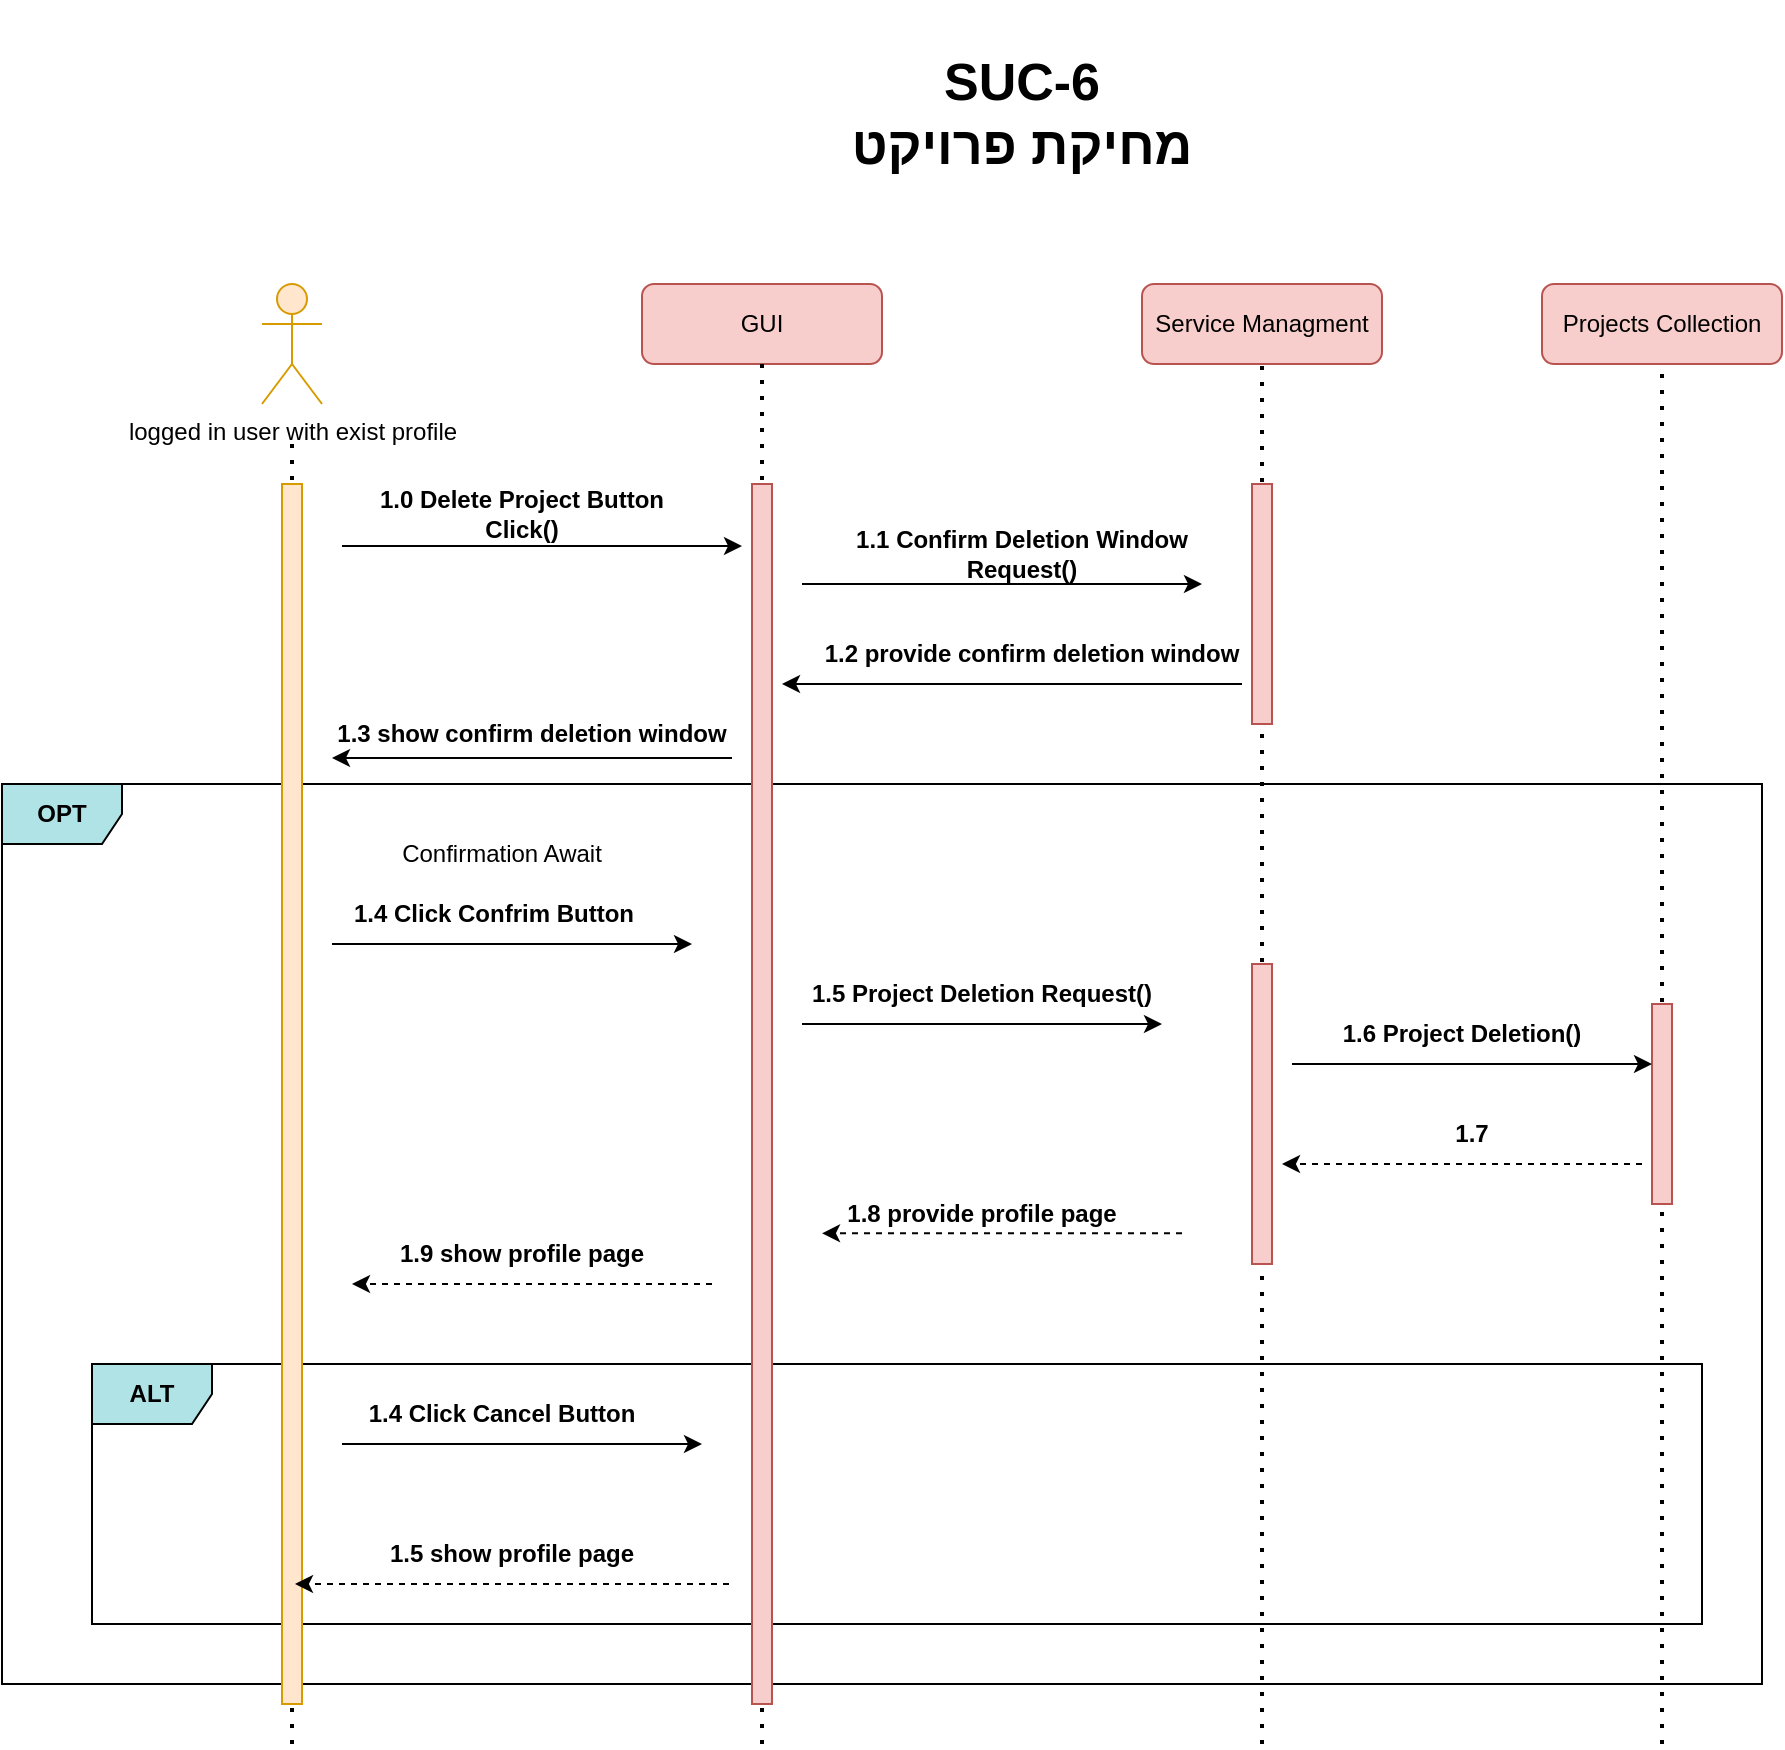 <mxfile version="15.4.0" type="device"><diagram id="BJJHYNnrvqmTKg81b539" name="Page-1"><mxGraphModel dx="1675" dy="-8367" grid="1" gridSize="10" guides="1" tooltips="1" connect="1" arrows="1" fold="1" page="1" pageScale="1" pageWidth="827" pageHeight="1169" math="0" shadow="0"><root><mxCell id="0"/><mxCell id="1" parent="0"/><mxCell id="NpmzvNHopQAXQ78JtSv9-1" value="&lt;b&gt;ALT&lt;/b&gt;" style="shape=umlFrame;whiteSpace=wrap;html=1;rounded=0;shadow=0;glass=0;sketch=0;fontSize=12;strokeColor=#000000;fillColor=#b0e3e6;" parent="1" vertex="1"><mxGeometry x="-295" y="10100" width="805" height="130" as="geometry"/></mxCell><mxCell id="NpmzvNHopQAXQ78JtSv9-2" value="&lt;b&gt;OPT&lt;/b&gt;" style="shape=umlFrame;whiteSpace=wrap;html=1;rounded=0;shadow=0;glass=0;sketch=0;fontSize=12;strokeColor=#000000;fillColor=#b0e3e6;" parent="1" vertex="1"><mxGeometry x="-340" y="9810" width="880" height="450" as="geometry"/></mxCell><mxCell id="NpmzvNHopQAXQ78JtSv9-3" value="Service Managment" style="rounded=1;whiteSpace=wrap;html=1;fillColor=#f8cecc;strokeColor=#b85450;" parent="1" vertex="1"><mxGeometry x="230" y="9560" width="120" height="40" as="geometry"/></mxCell><mxCell id="NpmzvNHopQAXQ78JtSv9-4" value="logged in user with exist profile" style="shape=umlActor;verticalLabelPosition=bottom;verticalAlign=top;html=1;outlineConnect=0;fillColor=#ffe6cc;strokeColor=#d79b00;" parent="1" vertex="1"><mxGeometry x="-210" y="9560" width="30" height="60" as="geometry"/></mxCell><mxCell id="NpmzvNHopQAXQ78JtSv9-5" value="Projects Collection" style="rounded=1;whiteSpace=wrap;html=1;fillColor=#f8cecc;strokeColor=#b85450;" parent="1" vertex="1"><mxGeometry x="430" y="9560" width="120" height="40" as="geometry"/></mxCell><mxCell id="NpmzvNHopQAXQ78JtSv9-6" value="&lt;p class=&quot;MsoNormal&quot; dir=&quot;RTL&quot;&gt;&lt;span lang=&quot;AZ-LATIN&quot; dir=&quot;LTR&quot;&gt;SUC-6&lt;/span&gt;&lt;span dir=&quot;RTL&quot;&gt;&lt;/span&gt;&lt;span dir=&quot;RTL&quot;&gt;&lt;/span&gt;&lt;span lang=&quot;HE&quot; style=&quot;font-family: &amp;#34;david&amp;#34; , sans-serif&quot;&gt;&lt;span dir=&quot;RTL&quot;&gt;&lt;/span&gt;&lt;span dir=&quot;RTL&quot;&gt;&lt;/span&gt;&lt;br/&gt;מחיקת פרויקט&lt;/span&gt;&lt;/p&gt;" style="text;html=1;strokeColor=none;fillColor=none;align=center;verticalAlign=middle;whiteSpace=wrap;rounded=0;fontStyle=1;fontSize=26;" parent="1" vertex="1"><mxGeometry x="21.25" y="9450" width="297.5" height="50" as="geometry"/></mxCell><mxCell id="NpmzvNHopQAXQ78JtSv9-7" value="" style="endArrow=none;dashed=1;html=1;dashPattern=1 3;strokeWidth=2;rounded=0;fontSize=14;entryX=0.5;entryY=1;entryDx=0;entryDy=0;startArrow=none;" parent="1" source="NpmzvNHopQAXQ78JtSv9-25" target="NpmzvNHopQAXQ78JtSv9-3" edge="1"><mxGeometry width="50" height="50" relative="1" as="geometry"><mxPoint x="290" y="10230" as="sourcePoint"/><mxPoint x="340" y="9740" as="targetPoint"/></mxGeometry></mxCell><mxCell id="NpmzvNHopQAXQ78JtSv9-8" value="" style="endArrow=none;dashed=1;html=1;dashPattern=1 3;strokeWidth=2;rounded=0;fontSize=14;entryX=0.5;entryY=1;entryDx=0;entryDy=0;startArrow=none;" parent="1" source="NpmzvNHopQAXQ78JtSv9-14" target="NpmzvNHopQAXQ78JtSv9-5" edge="1"><mxGeometry width="50" height="50" relative="1" as="geometry"><mxPoint x="490" y="10240" as="sourcePoint"/><mxPoint x="480" y="9690" as="targetPoint"/></mxGeometry></mxCell><mxCell id="NpmzvNHopQAXQ78JtSv9-9" value="" style="endArrow=none;dashed=1;html=1;dashPattern=1 3;strokeWidth=2;rounded=0;fontSize=14;startArrow=none;" parent="1" edge="1"><mxGeometry width="50" height="50" relative="1" as="geometry"><mxPoint x="-195.0" y="10290" as="sourcePoint"/><mxPoint x="-195.0" y="9640" as="targetPoint"/></mxGeometry></mxCell><mxCell id="NpmzvNHopQAXQ78JtSv9-10" value="" style="html=1;points=[];perimeter=orthogonalPerimeter;fontSize=14;fillColor=#ffe6cc;strokeColor=#d79b00;perimeterSpacing=1;rounded=0;shadow=0;glass=0;sketch=0;" parent="1" vertex="1"><mxGeometry x="-200" y="9660" width="10" height="610" as="geometry"/></mxCell><mxCell id="NpmzvNHopQAXQ78JtSv9-11" value="" style="html=1;points=[];perimeter=orthogonalPerimeter;fontSize=14;fillColor=#f8cecc;strokeColor=#b85450;perimeterSpacing=1;rounded=0;shadow=0;glass=0;sketch=0;" parent="1" vertex="1"><mxGeometry x="285" y="9660" width="10" height="120" as="geometry"/></mxCell><mxCell id="NpmzvNHopQAXQ78JtSv9-12" value="" style="endArrow=classic;html=1;rounded=0;fontSize=14;" parent="1" edge="1"><mxGeometry width="50" height="50" relative="1" as="geometry"><mxPoint x="-170.0" y="9691" as="sourcePoint"/><mxPoint x="30" y="9691" as="targetPoint"/></mxGeometry></mxCell><mxCell id="NpmzvNHopQAXQ78JtSv9-13" value="&lt;font style=&quot;font-size: 12px&quot;&gt;1.0 Delete Project Button Click()&lt;/font&gt;" style="text;html=1;strokeColor=none;fillColor=none;align=center;verticalAlign=middle;whiteSpace=wrap;rounded=0;shadow=0;glass=0;sketch=0;fontSize=12;fontStyle=1" parent="1" vertex="1"><mxGeometry x="-170" y="9670" width="180" height="10" as="geometry"/></mxCell><mxCell id="NpmzvNHopQAXQ78JtSv9-14" value="" style="html=1;points=[];perimeter=orthogonalPerimeter;fontSize=14;fillColor=#f8cecc;strokeColor=#b85450;perimeterSpacing=1;rounded=0;shadow=0;glass=0;sketch=0;" parent="1" vertex="1"><mxGeometry x="485" y="9920" width="10" height="100" as="geometry"/></mxCell><mxCell id="NpmzvNHopQAXQ78JtSv9-15" value="" style="endArrow=none;dashed=1;html=1;dashPattern=1 3;strokeWidth=2;rounded=0;fontSize=14;entryX=0.5;entryY=1;entryDx=0;entryDy=0;startArrow=none;" parent="1" target="NpmzvNHopQAXQ78JtSv9-14" edge="1"><mxGeometry width="50" height="50" relative="1" as="geometry"><mxPoint x="490" y="10290" as="sourcePoint"/><mxPoint x="475" y="9539" as="targetPoint"/></mxGeometry></mxCell><mxCell id="NpmzvNHopQAXQ78JtSv9-16" value="GUI" style="rounded=1;whiteSpace=wrap;html=1;fillColor=#f8cecc;strokeColor=#b85450;" parent="1" vertex="1"><mxGeometry x="-20" y="9560" width="120" height="40" as="geometry"/></mxCell><mxCell id="NpmzvNHopQAXQ78JtSv9-17" value="" style="endArrow=none;dashed=1;html=1;dashPattern=1 3;strokeWidth=2;rounded=0;fontSize=14;startArrow=none;" parent="1" target="NpmzvNHopQAXQ78JtSv9-16" edge="1"><mxGeometry width="50" height="50" relative="1" as="geometry"><mxPoint x="40" y="10290" as="sourcePoint"/><mxPoint x="-130" y="9680" as="targetPoint"/></mxGeometry></mxCell><mxCell id="NpmzvNHopQAXQ78JtSv9-18" value="" style="html=1;points=[];perimeter=orthogonalPerimeter;fontSize=14;fillColor=#f8cecc;strokeColor=#b85450;perimeterSpacing=1;rounded=0;shadow=0;glass=0;sketch=0;" parent="1" vertex="1"><mxGeometry x="35" y="9660" width="10" height="610" as="geometry"/></mxCell><mxCell id="NpmzvNHopQAXQ78JtSv9-19" value="" style="endArrow=classic;html=1;rounded=0;fontSize=14;" parent="1" edge="1"><mxGeometry width="50" height="50" relative="1" as="geometry"><mxPoint x="60" y="9710" as="sourcePoint"/><mxPoint x="260" y="9710" as="targetPoint"/></mxGeometry></mxCell><mxCell id="NpmzvNHopQAXQ78JtSv9-20" value="&lt;font style=&quot;font-size: 12px&quot;&gt;1.1 Confirm Deletion Window Request()&lt;/font&gt;" style="text;html=1;strokeColor=none;fillColor=none;align=center;verticalAlign=middle;whiteSpace=wrap;rounded=0;shadow=0;glass=0;sketch=0;fontSize=12;fontStyle=1" parent="1" vertex="1"><mxGeometry x="70" y="9690" width="200" height="10" as="geometry"/></mxCell><mxCell id="NpmzvNHopQAXQ78JtSv9-21" value="" style="endArrow=classic;html=1;rounded=0;fontSize=14;" parent="1" edge="1"><mxGeometry width="50" height="50" relative="1" as="geometry"><mxPoint x="280" y="9760" as="sourcePoint"/><mxPoint x="50" y="9760" as="targetPoint"/></mxGeometry></mxCell><mxCell id="NpmzvNHopQAXQ78JtSv9-22" value="&lt;font style=&quot;font-size: 12px&quot;&gt;&lt;b style=&quot;font-size: 12px&quot;&gt;1.2 provide confirm deletion window&lt;/b&gt;&lt;/font&gt;" style="text;html=1;strokeColor=none;fillColor=none;align=center;verticalAlign=middle;whiteSpace=wrap;rounded=0;shadow=0;glass=0;sketch=0;fontSize=12;" parent="1" vertex="1"><mxGeometry x="60" y="9740" width="230" height="10" as="geometry"/></mxCell><mxCell id="NpmzvNHopQAXQ78JtSv9-23" value="" style="endArrow=classic;html=1;rounded=0;fontSize=14;exitX=0.983;exitY=0.038;exitDx=0;exitDy=0;exitPerimeter=0;" parent="1" edge="1"><mxGeometry width="50" height="50" relative="1" as="geometry"><mxPoint x="-175.004" y="9889.996" as="sourcePoint"/><mxPoint x="5" y="9890" as="targetPoint"/></mxGeometry></mxCell><mxCell id="NpmzvNHopQAXQ78JtSv9-24" value="&lt;font style=&quot;font-size: 12px&quot;&gt;&lt;b style=&quot;font-size: 12px&quot;&gt;1.4 Click Confrim Button&lt;/b&gt;&lt;/font&gt;" style="text;html=1;strokeColor=none;fillColor=none;align=center;verticalAlign=middle;whiteSpace=wrap;rounded=0;shadow=0;glass=0;sketch=0;fontSize=12;" parent="1" vertex="1"><mxGeometry x="-208.75" y="9870" width="230" height="10" as="geometry"/></mxCell><mxCell id="NpmzvNHopQAXQ78JtSv9-25" value="" style="html=1;points=[];perimeter=orthogonalPerimeter;fontSize=14;fillColor=#f8cecc;strokeColor=#b85450;perimeterSpacing=1;rounded=0;shadow=0;glass=0;sketch=0;" parent="1" vertex="1"><mxGeometry x="285" y="9900" width="10" height="150" as="geometry"/></mxCell><mxCell id="NpmzvNHopQAXQ78JtSv9-26" value="" style="endArrow=none;dashed=1;html=1;dashPattern=1 3;strokeWidth=2;rounded=0;fontSize=14;entryX=0.5;entryY=1;entryDx=0;entryDy=0;startArrow=none;" parent="1" target="NpmzvNHopQAXQ78JtSv9-25" edge="1"><mxGeometry width="50" height="50" relative="1" as="geometry"><mxPoint x="290" y="10290" as="sourcePoint"/><mxPoint x="280" y="9430" as="targetPoint"/></mxGeometry></mxCell><mxCell id="NpmzvNHopQAXQ78JtSv9-27" value="&lt;font style=&quot;font-size: 12px&quot;&gt;&lt;b style=&quot;font-size: 12px&quot;&gt;1.5 Project Deletion Request()&lt;/b&gt;&lt;/font&gt;" style="text;html=1;strokeColor=none;fillColor=none;align=center;verticalAlign=middle;whiteSpace=wrap;rounded=0;shadow=0;glass=0;sketch=0;fontSize=12;" parent="1" vertex="1"><mxGeometry x="35" y="9910" width="230" height="10" as="geometry"/></mxCell><mxCell id="NpmzvNHopQAXQ78JtSv9-28" value="Confirmation Await" style="text;html=1;strokeColor=none;fillColor=none;align=center;verticalAlign=middle;whiteSpace=wrap;rounded=0;shadow=0;glass=0;sketch=0;fontSize=12;" parent="1" vertex="1"><mxGeometry x="-190" y="9840" width="200" height="10" as="geometry"/></mxCell><mxCell id="NpmzvNHopQAXQ78JtSv9-29" value="" style="endArrow=classic;html=1;rounded=0;fontSize=14;dashed=1;" parent="1" edge="1"><mxGeometry width="50" height="50" relative="1" as="geometry"><mxPoint x="23.5" y="10210" as="sourcePoint"/><mxPoint x="-193.5" y="10210" as="targetPoint"/></mxGeometry></mxCell><mxCell id="NpmzvNHopQAXQ78JtSv9-30" value="&lt;font style=&quot;font-size: 12px&quot;&gt;&lt;b style=&quot;font-size: 12px&quot;&gt;1.5 show profile page&lt;/b&gt;&lt;/font&gt;" style="text;html=1;strokeColor=none;fillColor=none;align=center;verticalAlign=middle;whiteSpace=wrap;rounded=0;shadow=0;glass=0;sketch=0;fontSize=12;" parent="1" vertex="1"><mxGeometry x="-200" y="10190" width="230" height="10" as="geometry"/></mxCell><mxCell id="NpmzvNHopQAXQ78JtSv9-31" value="" style="endArrow=classic;html=1;rounded=0;fontSize=14;" parent="1" edge="1"><mxGeometry width="50" height="50" relative="1" as="geometry"><mxPoint x="25" y="9797" as="sourcePoint"/><mxPoint x="-175.0" y="9797" as="targetPoint"/></mxGeometry></mxCell><mxCell id="NpmzvNHopQAXQ78JtSv9-32" value="&lt;font style=&quot;font-size: 12px&quot;&gt;&lt;b style=&quot;font-size: 12px&quot;&gt;1.3 show confirm deletion window&lt;/b&gt;&lt;/font&gt;" style="text;html=1;strokeColor=none;fillColor=none;align=center;verticalAlign=middle;whiteSpace=wrap;rounded=0;shadow=0;glass=0;sketch=0;fontSize=12;" parent="1" vertex="1"><mxGeometry x="-175" y="9780" width="200" height="10" as="geometry"/></mxCell><mxCell id="NpmzvNHopQAXQ78JtSv9-33" value="" style="endArrow=classic;html=1;rounded=0;fontSize=14;exitX=0.983;exitY=0.038;exitDx=0;exitDy=0;exitPerimeter=0;" parent="1" edge="1"><mxGeometry width="50" height="50" relative="1" as="geometry"><mxPoint x="59.996" y="9929.996" as="sourcePoint"/><mxPoint x="240" y="9930" as="targetPoint"/></mxGeometry></mxCell><mxCell id="NpmzvNHopQAXQ78JtSv9-34" value="" style="endArrow=classic;html=1;rounded=0;fontSize=14;exitX=0.983;exitY=0.038;exitDx=0;exitDy=0;exitPerimeter=0;" parent="1" edge="1"><mxGeometry width="50" height="50" relative="1" as="geometry"><mxPoint x="304.996" y="9949.996" as="sourcePoint"/><mxPoint x="485" y="9950" as="targetPoint"/></mxGeometry></mxCell><mxCell id="NpmzvNHopQAXQ78JtSv9-35" value="&lt;b&gt;1.6 Project Deletion()&lt;/b&gt;" style="text;html=1;strokeColor=none;fillColor=none;align=center;verticalAlign=middle;whiteSpace=wrap;rounded=0;shadow=0;glass=0;sketch=0;fontSize=12;" parent="1" vertex="1"><mxGeometry x="275" y="9930" width="230" height="10" as="geometry"/></mxCell><mxCell id="NpmzvNHopQAXQ78JtSv9-36" value="" style="endArrow=classic;html=1;rounded=0;fontSize=14;dashed=1;" parent="1" edge="1"><mxGeometry width="50" height="50" relative="1" as="geometry"><mxPoint x="480" y="10000" as="sourcePoint"/><mxPoint x="300" y="10000" as="targetPoint"/></mxGeometry></mxCell><mxCell id="NpmzvNHopQAXQ78JtSv9-37" value="&lt;b&gt;1.7&lt;/b&gt;" style="text;html=1;strokeColor=none;fillColor=none;align=center;verticalAlign=middle;whiteSpace=wrap;rounded=0;shadow=0;glass=0;sketch=0;fontSize=12;" parent="1" vertex="1"><mxGeometry x="280" y="9980" width="230" height="10" as="geometry"/></mxCell><mxCell id="NpmzvNHopQAXQ78JtSv9-38" value="" style="endArrow=classic;html=1;rounded=0;fontSize=14;dashed=1;" parent="1" edge="1"><mxGeometry width="50" height="50" relative="1" as="geometry"><mxPoint x="250" y="10034.66" as="sourcePoint"/><mxPoint x="70" y="10034.66" as="targetPoint"/></mxGeometry></mxCell><mxCell id="NpmzvNHopQAXQ78JtSv9-39" value="&lt;b&gt;1.8 provide profile page&lt;/b&gt;" style="text;html=1;strokeColor=none;fillColor=none;align=center;verticalAlign=middle;whiteSpace=wrap;rounded=0;shadow=0;glass=0;sketch=0;fontSize=12;" parent="1" vertex="1"><mxGeometry x="35" y="10020" width="230" height="10" as="geometry"/></mxCell><mxCell id="NpmzvNHopQAXQ78JtSv9-40" value="" style="endArrow=classic;html=1;rounded=0;fontSize=14;dashed=1;" parent="1" edge="1"><mxGeometry width="50" height="50" relative="1" as="geometry"><mxPoint x="15" y="10060" as="sourcePoint"/><mxPoint x="-165.0" y="10060" as="targetPoint"/></mxGeometry></mxCell><mxCell id="NpmzvNHopQAXQ78JtSv9-41" value="&lt;b&gt;1.9 show profile page&lt;/b&gt;" style="text;html=1;strokeColor=none;fillColor=none;align=center;verticalAlign=middle;whiteSpace=wrap;rounded=0;shadow=0;glass=0;sketch=0;fontSize=12;" parent="1" vertex="1"><mxGeometry x="-195" y="10040" width="230" height="10" as="geometry"/></mxCell><mxCell id="NpmzvNHopQAXQ78JtSv9-42" value="" style="endArrow=classic;html=1;rounded=0;fontSize=14;exitX=0.983;exitY=0.038;exitDx=0;exitDy=0;exitPerimeter=0;" parent="1" edge="1"><mxGeometry width="50" height="50" relative="1" as="geometry"><mxPoint x="-170.004" y="10139.996" as="sourcePoint"/><mxPoint x="10" y="10140" as="targetPoint"/></mxGeometry></mxCell><mxCell id="NpmzvNHopQAXQ78JtSv9-43" value="&lt;font style=&quot;font-size: 12px&quot;&gt;&lt;b style=&quot;font-size: 12px&quot;&gt;1.4 Click Cancel Button&lt;/b&gt;&lt;/font&gt;" style="text;html=1;strokeColor=none;fillColor=none;align=center;verticalAlign=middle;whiteSpace=wrap;rounded=0;shadow=0;glass=0;sketch=0;fontSize=12;" parent="1" vertex="1"><mxGeometry x="-205" y="10120" width="230" height="10" as="geometry"/></mxCell></root></mxGraphModel></diagram></mxfile>